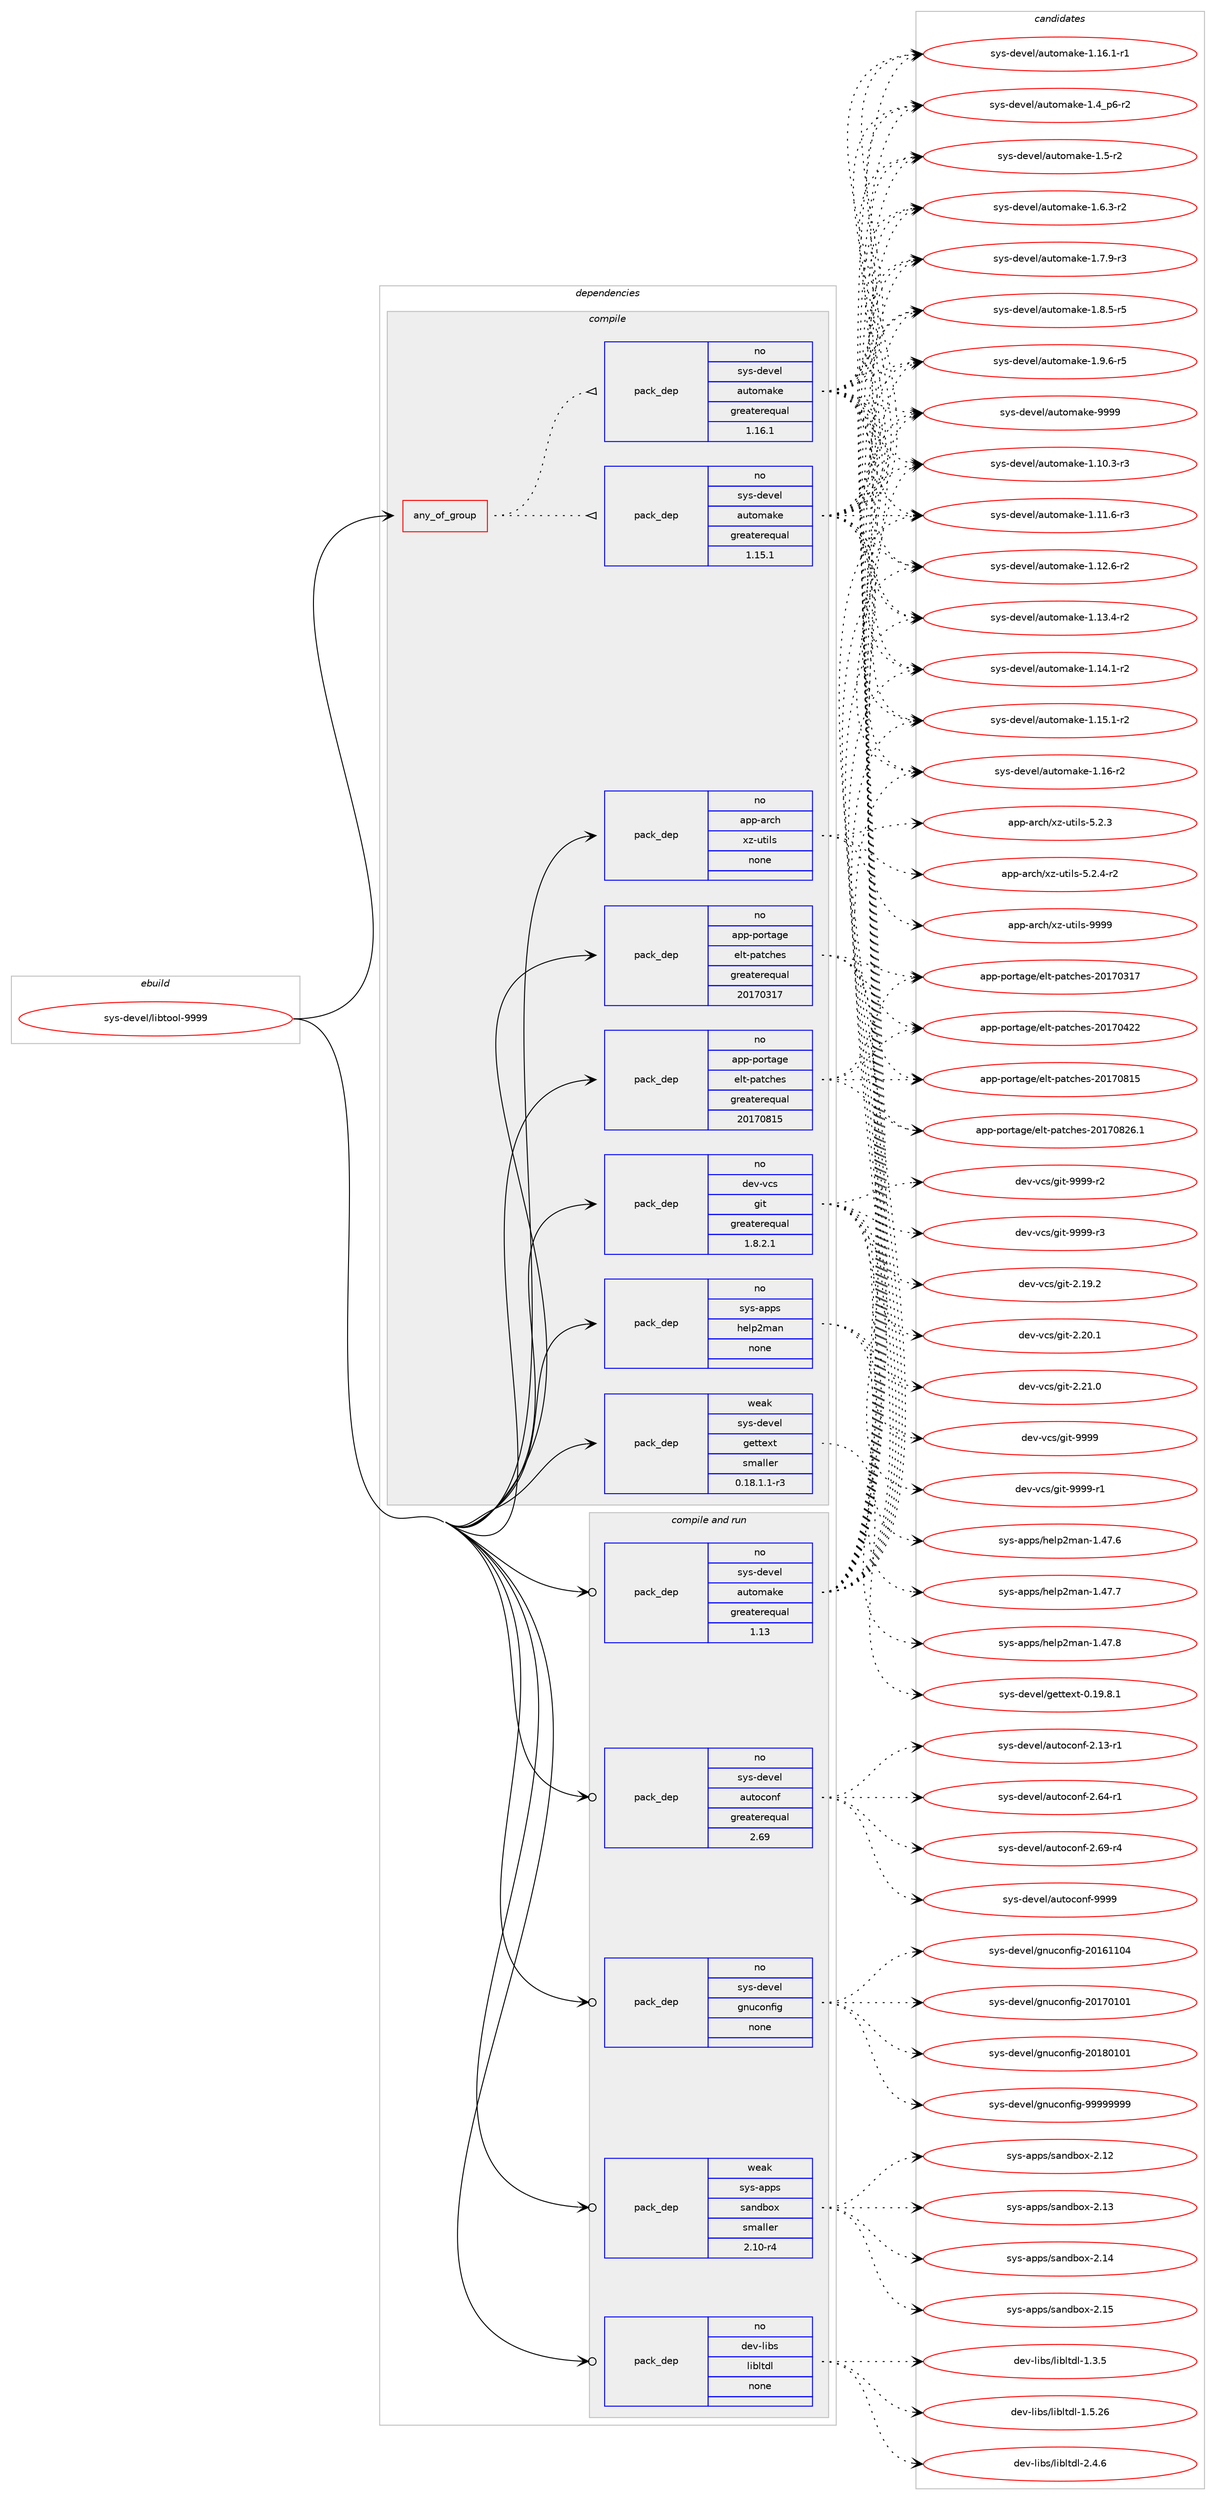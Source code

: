 digraph prolog {

# *************
# Graph options
# *************

newrank=true;
concentrate=true;
compound=true;
graph [rankdir=LR,fontname=Helvetica,fontsize=10,ranksep=1.5];#, ranksep=2.5, nodesep=0.2];
edge  [arrowhead=vee];
node  [fontname=Helvetica,fontsize=10];

# **********
# The ebuild
# **********

subgraph cluster_leftcol {
color=gray;
rank=same;
label=<<i>ebuild</i>>;
id [label="sys-devel/libtool-9999", color=red, width=4, href="../sys-devel/libtool-9999.svg"];
}

# ****************
# The dependencies
# ****************

subgraph cluster_midcol {
color=gray;
label=<<i>dependencies</i>>;
subgraph cluster_compile {
fillcolor="#eeeeee";
style=filled;
label=<<i>compile</i>>;
subgraph any27431 {
dependency1729321 [label=<<TABLE BORDER="0" CELLBORDER="1" CELLSPACING="0" CELLPADDING="4"><TR><TD CELLPADDING="10">any_of_group</TD></TR></TABLE>>, shape=none, color=red];subgraph pack1241021 {
dependency1729322 [label=<<TABLE BORDER="0" CELLBORDER="1" CELLSPACING="0" CELLPADDING="4" WIDTH="220"><TR><TD ROWSPAN="6" CELLPADDING="30">pack_dep</TD></TR><TR><TD WIDTH="110">no</TD></TR><TR><TD>sys-devel</TD></TR><TR><TD>automake</TD></TR><TR><TD>greaterequal</TD></TR><TR><TD>1.16.1</TD></TR></TABLE>>, shape=none, color=blue];
}
dependency1729321:e -> dependency1729322:w [weight=20,style="dotted",arrowhead="oinv"];
subgraph pack1241022 {
dependency1729323 [label=<<TABLE BORDER="0" CELLBORDER="1" CELLSPACING="0" CELLPADDING="4" WIDTH="220"><TR><TD ROWSPAN="6" CELLPADDING="30">pack_dep</TD></TR><TR><TD WIDTH="110">no</TD></TR><TR><TD>sys-devel</TD></TR><TR><TD>automake</TD></TR><TR><TD>greaterequal</TD></TR><TR><TD>1.15.1</TD></TR></TABLE>>, shape=none, color=blue];
}
dependency1729321:e -> dependency1729323:w [weight=20,style="dotted",arrowhead="oinv"];
}
id:e -> dependency1729321:w [weight=20,style="solid",arrowhead="vee"];
subgraph pack1241023 {
dependency1729324 [label=<<TABLE BORDER="0" CELLBORDER="1" CELLSPACING="0" CELLPADDING="4" WIDTH="220"><TR><TD ROWSPAN="6" CELLPADDING="30">pack_dep</TD></TR><TR><TD WIDTH="110">no</TD></TR><TR><TD>app-arch</TD></TR><TR><TD>xz-utils</TD></TR><TR><TD>none</TD></TR><TR><TD></TD></TR></TABLE>>, shape=none, color=blue];
}
id:e -> dependency1729324:w [weight=20,style="solid",arrowhead="vee"];
subgraph pack1241024 {
dependency1729325 [label=<<TABLE BORDER="0" CELLBORDER="1" CELLSPACING="0" CELLPADDING="4" WIDTH="220"><TR><TD ROWSPAN="6" CELLPADDING="30">pack_dep</TD></TR><TR><TD WIDTH="110">no</TD></TR><TR><TD>app-portage</TD></TR><TR><TD>elt-patches</TD></TR><TR><TD>greaterequal</TD></TR><TR><TD>20170317</TD></TR></TABLE>>, shape=none, color=blue];
}
id:e -> dependency1729325:w [weight=20,style="solid",arrowhead="vee"];
subgraph pack1241025 {
dependency1729326 [label=<<TABLE BORDER="0" CELLBORDER="1" CELLSPACING="0" CELLPADDING="4" WIDTH="220"><TR><TD ROWSPAN="6" CELLPADDING="30">pack_dep</TD></TR><TR><TD WIDTH="110">no</TD></TR><TR><TD>app-portage</TD></TR><TR><TD>elt-patches</TD></TR><TR><TD>greaterequal</TD></TR><TR><TD>20170815</TD></TR></TABLE>>, shape=none, color=blue];
}
id:e -> dependency1729326:w [weight=20,style="solid",arrowhead="vee"];
subgraph pack1241026 {
dependency1729327 [label=<<TABLE BORDER="0" CELLBORDER="1" CELLSPACING="0" CELLPADDING="4" WIDTH="220"><TR><TD ROWSPAN="6" CELLPADDING="30">pack_dep</TD></TR><TR><TD WIDTH="110">no</TD></TR><TR><TD>dev-vcs</TD></TR><TR><TD>git</TD></TR><TR><TD>greaterequal</TD></TR><TR><TD>1.8.2.1</TD></TR></TABLE>>, shape=none, color=blue];
}
id:e -> dependency1729327:w [weight=20,style="solid",arrowhead="vee"];
subgraph pack1241027 {
dependency1729328 [label=<<TABLE BORDER="0" CELLBORDER="1" CELLSPACING="0" CELLPADDING="4" WIDTH="220"><TR><TD ROWSPAN="6" CELLPADDING="30">pack_dep</TD></TR><TR><TD WIDTH="110">no</TD></TR><TR><TD>sys-apps</TD></TR><TR><TD>help2man</TD></TR><TR><TD>none</TD></TR><TR><TD></TD></TR></TABLE>>, shape=none, color=blue];
}
id:e -> dependency1729328:w [weight=20,style="solid",arrowhead="vee"];
subgraph pack1241028 {
dependency1729329 [label=<<TABLE BORDER="0" CELLBORDER="1" CELLSPACING="0" CELLPADDING="4" WIDTH="220"><TR><TD ROWSPAN="6" CELLPADDING="30">pack_dep</TD></TR><TR><TD WIDTH="110">weak</TD></TR><TR><TD>sys-devel</TD></TR><TR><TD>gettext</TD></TR><TR><TD>smaller</TD></TR><TR><TD>0.18.1.1-r3</TD></TR></TABLE>>, shape=none, color=blue];
}
id:e -> dependency1729329:w [weight=20,style="solid",arrowhead="vee"];
}
subgraph cluster_compileandrun {
fillcolor="#eeeeee";
style=filled;
label=<<i>compile and run</i>>;
subgraph pack1241029 {
dependency1729330 [label=<<TABLE BORDER="0" CELLBORDER="1" CELLSPACING="0" CELLPADDING="4" WIDTH="220"><TR><TD ROWSPAN="6" CELLPADDING="30">pack_dep</TD></TR><TR><TD WIDTH="110">no</TD></TR><TR><TD>dev-libs</TD></TR><TR><TD>libltdl</TD></TR><TR><TD>none</TD></TR><TR><TD></TD></TR></TABLE>>, shape=none, color=blue];
}
id:e -> dependency1729330:w [weight=20,style="solid",arrowhead="odotvee"];
subgraph pack1241030 {
dependency1729331 [label=<<TABLE BORDER="0" CELLBORDER="1" CELLSPACING="0" CELLPADDING="4" WIDTH="220"><TR><TD ROWSPAN="6" CELLPADDING="30">pack_dep</TD></TR><TR><TD WIDTH="110">no</TD></TR><TR><TD>sys-devel</TD></TR><TR><TD>autoconf</TD></TR><TR><TD>greaterequal</TD></TR><TR><TD>2.69</TD></TR></TABLE>>, shape=none, color=blue];
}
id:e -> dependency1729331:w [weight=20,style="solid",arrowhead="odotvee"];
subgraph pack1241031 {
dependency1729332 [label=<<TABLE BORDER="0" CELLBORDER="1" CELLSPACING="0" CELLPADDING="4" WIDTH="220"><TR><TD ROWSPAN="6" CELLPADDING="30">pack_dep</TD></TR><TR><TD WIDTH="110">no</TD></TR><TR><TD>sys-devel</TD></TR><TR><TD>automake</TD></TR><TR><TD>greaterequal</TD></TR><TR><TD>1.13</TD></TR></TABLE>>, shape=none, color=blue];
}
id:e -> dependency1729332:w [weight=20,style="solid",arrowhead="odotvee"];
subgraph pack1241032 {
dependency1729333 [label=<<TABLE BORDER="0" CELLBORDER="1" CELLSPACING="0" CELLPADDING="4" WIDTH="220"><TR><TD ROWSPAN="6" CELLPADDING="30">pack_dep</TD></TR><TR><TD WIDTH="110">no</TD></TR><TR><TD>sys-devel</TD></TR><TR><TD>gnuconfig</TD></TR><TR><TD>none</TD></TR><TR><TD></TD></TR></TABLE>>, shape=none, color=blue];
}
id:e -> dependency1729333:w [weight=20,style="solid",arrowhead="odotvee"];
subgraph pack1241033 {
dependency1729334 [label=<<TABLE BORDER="0" CELLBORDER="1" CELLSPACING="0" CELLPADDING="4" WIDTH="220"><TR><TD ROWSPAN="6" CELLPADDING="30">pack_dep</TD></TR><TR><TD WIDTH="110">weak</TD></TR><TR><TD>sys-apps</TD></TR><TR><TD>sandbox</TD></TR><TR><TD>smaller</TD></TR><TR><TD>2.10-r4</TD></TR></TABLE>>, shape=none, color=blue];
}
id:e -> dependency1729334:w [weight=20,style="solid",arrowhead="odotvee"];
}
subgraph cluster_run {
fillcolor="#eeeeee";
style=filled;
label=<<i>run</i>>;
}
}

# **************
# The candidates
# **************

subgraph cluster_choices {
rank=same;
color=gray;
label=<<i>candidates</i>>;

subgraph choice1241021 {
color=black;
nodesep=1;
choice11512111545100101118101108479711711611110997107101454946494846514511451 [label="sys-devel/automake-1.10.3-r3", color=red, width=4,href="../sys-devel/automake-1.10.3-r3.svg"];
choice11512111545100101118101108479711711611110997107101454946494946544511451 [label="sys-devel/automake-1.11.6-r3", color=red, width=4,href="../sys-devel/automake-1.11.6-r3.svg"];
choice11512111545100101118101108479711711611110997107101454946495046544511450 [label="sys-devel/automake-1.12.6-r2", color=red, width=4,href="../sys-devel/automake-1.12.6-r2.svg"];
choice11512111545100101118101108479711711611110997107101454946495146524511450 [label="sys-devel/automake-1.13.4-r2", color=red, width=4,href="../sys-devel/automake-1.13.4-r2.svg"];
choice11512111545100101118101108479711711611110997107101454946495246494511450 [label="sys-devel/automake-1.14.1-r2", color=red, width=4,href="../sys-devel/automake-1.14.1-r2.svg"];
choice11512111545100101118101108479711711611110997107101454946495346494511450 [label="sys-devel/automake-1.15.1-r2", color=red, width=4,href="../sys-devel/automake-1.15.1-r2.svg"];
choice1151211154510010111810110847971171161111099710710145494649544511450 [label="sys-devel/automake-1.16-r2", color=red, width=4,href="../sys-devel/automake-1.16-r2.svg"];
choice11512111545100101118101108479711711611110997107101454946495446494511449 [label="sys-devel/automake-1.16.1-r1", color=red, width=4,href="../sys-devel/automake-1.16.1-r1.svg"];
choice115121115451001011181011084797117116111109971071014549465295112544511450 [label="sys-devel/automake-1.4_p6-r2", color=red, width=4,href="../sys-devel/automake-1.4_p6-r2.svg"];
choice11512111545100101118101108479711711611110997107101454946534511450 [label="sys-devel/automake-1.5-r2", color=red, width=4,href="../sys-devel/automake-1.5-r2.svg"];
choice115121115451001011181011084797117116111109971071014549465446514511450 [label="sys-devel/automake-1.6.3-r2", color=red, width=4,href="../sys-devel/automake-1.6.3-r2.svg"];
choice115121115451001011181011084797117116111109971071014549465546574511451 [label="sys-devel/automake-1.7.9-r3", color=red, width=4,href="../sys-devel/automake-1.7.9-r3.svg"];
choice115121115451001011181011084797117116111109971071014549465646534511453 [label="sys-devel/automake-1.8.5-r5", color=red, width=4,href="../sys-devel/automake-1.8.5-r5.svg"];
choice115121115451001011181011084797117116111109971071014549465746544511453 [label="sys-devel/automake-1.9.6-r5", color=red, width=4,href="../sys-devel/automake-1.9.6-r5.svg"];
choice115121115451001011181011084797117116111109971071014557575757 [label="sys-devel/automake-9999", color=red, width=4,href="../sys-devel/automake-9999.svg"];
dependency1729322:e -> choice11512111545100101118101108479711711611110997107101454946494846514511451:w [style=dotted,weight="100"];
dependency1729322:e -> choice11512111545100101118101108479711711611110997107101454946494946544511451:w [style=dotted,weight="100"];
dependency1729322:e -> choice11512111545100101118101108479711711611110997107101454946495046544511450:w [style=dotted,weight="100"];
dependency1729322:e -> choice11512111545100101118101108479711711611110997107101454946495146524511450:w [style=dotted,weight="100"];
dependency1729322:e -> choice11512111545100101118101108479711711611110997107101454946495246494511450:w [style=dotted,weight="100"];
dependency1729322:e -> choice11512111545100101118101108479711711611110997107101454946495346494511450:w [style=dotted,weight="100"];
dependency1729322:e -> choice1151211154510010111810110847971171161111099710710145494649544511450:w [style=dotted,weight="100"];
dependency1729322:e -> choice11512111545100101118101108479711711611110997107101454946495446494511449:w [style=dotted,weight="100"];
dependency1729322:e -> choice115121115451001011181011084797117116111109971071014549465295112544511450:w [style=dotted,weight="100"];
dependency1729322:e -> choice11512111545100101118101108479711711611110997107101454946534511450:w [style=dotted,weight="100"];
dependency1729322:e -> choice115121115451001011181011084797117116111109971071014549465446514511450:w [style=dotted,weight="100"];
dependency1729322:e -> choice115121115451001011181011084797117116111109971071014549465546574511451:w [style=dotted,weight="100"];
dependency1729322:e -> choice115121115451001011181011084797117116111109971071014549465646534511453:w [style=dotted,weight="100"];
dependency1729322:e -> choice115121115451001011181011084797117116111109971071014549465746544511453:w [style=dotted,weight="100"];
dependency1729322:e -> choice115121115451001011181011084797117116111109971071014557575757:w [style=dotted,weight="100"];
}
subgraph choice1241022 {
color=black;
nodesep=1;
choice11512111545100101118101108479711711611110997107101454946494846514511451 [label="sys-devel/automake-1.10.3-r3", color=red, width=4,href="../sys-devel/automake-1.10.3-r3.svg"];
choice11512111545100101118101108479711711611110997107101454946494946544511451 [label="sys-devel/automake-1.11.6-r3", color=red, width=4,href="../sys-devel/automake-1.11.6-r3.svg"];
choice11512111545100101118101108479711711611110997107101454946495046544511450 [label="sys-devel/automake-1.12.6-r2", color=red, width=4,href="../sys-devel/automake-1.12.6-r2.svg"];
choice11512111545100101118101108479711711611110997107101454946495146524511450 [label="sys-devel/automake-1.13.4-r2", color=red, width=4,href="../sys-devel/automake-1.13.4-r2.svg"];
choice11512111545100101118101108479711711611110997107101454946495246494511450 [label="sys-devel/automake-1.14.1-r2", color=red, width=4,href="../sys-devel/automake-1.14.1-r2.svg"];
choice11512111545100101118101108479711711611110997107101454946495346494511450 [label="sys-devel/automake-1.15.1-r2", color=red, width=4,href="../sys-devel/automake-1.15.1-r2.svg"];
choice1151211154510010111810110847971171161111099710710145494649544511450 [label="sys-devel/automake-1.16-r2", color=red, width=4,href="../sys-devel/automake-1.16-r2.svg"];
choice11512111545100101118101108479711711611110997107101454946495446494511449 [label="sys-devel/automake-1.16.1-r1", color=red, width=4,href="../sys-devel/automake-1.16.1-r1.svg"];
choice115121115451001011181011084797117116111109971071014549465295112544511450 [label="sys-devel/automake-1.4_p6-r2", color=red, width=4,href="../sys-devel/automake-1.4_p6-r2.svg"];
choice11512111545100101118101108479711711611110997107101454946534511450 [label="sys-devel/automake-1.5-r2", color=red, width=4,href="../sys-devel/automake-1.5-r2.svg"];
choice115121115451001011181011084797117116111109971071014549465446514511450 [label="sys-devel/automake-1.6.3-r2", color=red, width=4,href="../sys-devel/automake-1.6.3-r2.svg"];
choice115121115451001011181011084797117116111109971071014549465546574511451 [label="sys-devel/automake-1.7.9-r3", color=red, width=4,href="../sys-devel/automake-1.7.9-r3.svg"];
choice115121115451001011181011084797117116111109971071014549465646534511453 [label="sys-devel/automake-1.8.5-r5", color=red, width=4,href="../sys-devel/automake-1.8.5-r5.svg"];
choice115121115451001011181011084797117116111109971071014549465746544511453 [label="sys-devel/automake-1.9.6-r5", color=red, width=4,href="../sys-devel/automake-1.9.6-r5.svg"];
choice115121115451001011181011084797117116111109971071014557575757 [label="sys-devel/automake-9999", color=red, width=4,href="../sys-devel/automake-9999.svg"];
dependency1729323:e -> choice11512111545100101118101108479711711611110997107101454946494846514511451:w [style=dotted,weight="100"];
dependency1729323:e -> choice11512111545100101118101108479711711611110997107101454946494946544511451:w [style=dotted,weight="100"];
dependency1729323:e -> choice11512111545100101118101108479711711611110997107101454946495046544511450:w [style=dotted,weight="100"];
dependency1729323:e -> choice11512111545100101118101108479711711611110997107101454946495146524511450:w [style=dotted,weight="100"];
dependency1729323:e -> choice11512111545100101118101108479711711611110997107101454946495246494511450:w [style=dotted,weight="100"];
dependency1729323:e -> choice11512111545100101118101108479711711611110997107101454946495346494511450:w [style=dotted,weight="100"];
dependency1729323:e -> choice1151211154510010111810110847971171161111099710710145494649544511450:w [style=dotted,weight="100"];
dependency1729323:e -> choice11512111545100101118101108479711711611110997107101454946495446494511449:w [style=dotted,weight="100"];
dependency1729323:e -> choice115121115451001011181011084797117116111109971071014549465295112544511450:w [style=dotted,weight="100"];
dependency1729323:e -> choice11512111545100101118101108479711711611110997107101454946534511450:w [style=dotted,weight="100"];
dependency1729323:e -> choice115121115451001011181011084797117116111109971071014549465446514511450:w [style=dotted,weight="100"];
dependency1729323:e -> choice115121115451001011181011084797117116111109971071014549465546574511451:w [style=dotted,weight="100"];
dependency1729323:e -> choice115121115451001011181011084797117116111109971071014549465646534511453:w [style=dotted,weight="100"];
dependency1729323:e -> choice115121115451001011181011084797117116111109971071014549465746544511453:w [style=dotted,weight="100"];
dependency1729323:e -> choice115121115451001011181011084797117116111109971071014557575757:w [style=dotted,weight="100"];
}
subgraph choice1241023 {
color=black;
nodesep=1;
choice971121124597114991044712012245117116105108115455346504651 [label="app-arch/xz-utils-5.2.3", color=red, width=4,href="../app-arch/xz-utils-5.2.3.svg"];
choice9711211245971149910447120122451171161051081154553465046524511450 [label="app-arch/xz-utils-5.2.4-r2", color=red, width=4,href="../app-arch/xz-utils-5.2.4-r2.svg"];
choice9711211245971149910447120122451171161051081154557575757 [label="app-arch/xz-utils-9999", color=red, width=4,href="../app-arch/xz-utils-9999.svg"];
dependency1729324:e -> choice971121124597114991044712012245117116105108115455346504651:w [style=dotted,weight="100"];
dependency1729324:e -> choice9711211245971149910447120122451171161051081154553465046524511450:w [style=dotted,weight="100"];
dependency1729324:e -> choice9711211245971149910447120122451171161051081154557575757:w [style=dotted,weight="100"];
}
subgraph choice1241024 {
color=black;
nodesep=1;
choice97112112451121111141169710310147101108116451129711699104101115455048495548514955 [label="app-portage/elt-patches-20170317", color=red, width=4,href="../app-portage/elt-patches-20170317.svg"];
choice97112112451121111141169710310147101108116451129711699104101115455048495548525050 [label="app-portage/elt-patches-20170422", color=red, width=4,href="../app-portage/elt-patches-20170422.svg"];
choice97112112451121111141169710310147101108116451129711699104101115455048495548564953 [label="app-portage/elt-patches-20170815", color=red, width=4,href="../app-portage/elt-patches-20170815.svg"];
choice971121124511211111411697103101471011081164511297116991041011154550484955485650544649 [label="app-portage/elt-patches-20170826.1", color=red, width=4,href="../app-portage/elt-patches-20170826.1.svg"];
dependency1729325:e -> choice97112112451121111141169710310147101108116451129711699104101115455048495548514955:w [style=dotted,weight="100"];
dependency1729325:e -> choice97112112451121111141169710310147101108116451129711699104101115455048495548525050:w [style=dotted,weight="100"];
dependency1729325:e -> choice97112112451121111141169710310147101108116451129711699104101115455048495548564953:w [style=dotted,weight="100"];
dependency1729325:e -> choice971121124511211111411697103101471011081164511297116991041011154550484955485650544649:w [style=dotted,weight="100"];
}
subgraph choice1241025 {
color=black;
nodesep=1;
choice97112112451121111141169710310147101108116451129711699104101115455048495548514955 [label="app-portage/elt-patches-20170317", color=red, width=4,href="../app-portage/elt-patches-20170317.svg"];
choice97112112451121111141169710310147101108116451129711699104101115455048495548525050 [label="app-portage/elt-patches-20170422", color=red, width=4,href="../app-portage/elt-patches-20170422.svg"];
choice97112112451121111141169710310147101108116451129711699104101115455048495548564953 [label="app-portage/elt-patches-20170815", color=red, width=4,href="../app-portage/elt-patches-20170815.svg"];
choice971121124511211111411697103101471011081164511297116991041011154550484955485650544649 [label="app-portage/elt-patches-20170826.1", color=red, width=4,href="../app-portage/elt-patches-20170826.1.svg"];
dependency1729326:e -> choice97112112451121111141169710310147101108116451129711699104101115455048495548514955:w [style=dotted,weight="100"];
dependency1729326:e -> choice97112112451121111141169710310147101108116451129711699104101115455048495548525050:w [style=dotted,weight="100"];
dependency1729326:e -> choice97112112451121111141169710310147101108116451129711699104101115455048495548564953:w [style=dotted,weight="100"];
dependency1729326:e -> choice971121124511211111411697103101471011081164511297116991041011154550484955485650544649:w [style=dotted,weight="100"];
}
subgraph choice1241026 {
color=black;
nodesep=1;
choice10010111845118991154710310511645504649574650 [label="dev-vcs/git-2.19.2", color=red, width=4,href="../dev-vcs/git-2.19.2.svg"];
choice10010111845118991154710310511645504650484649 [label="dev-vcs/git-2.20.1", color=red, width=4,href="../dev-vcs/git-2.20.1.svg"];
choice10010111845118991154710310511645504650494648 [label="dev-vcs/git-2.21.0", color=red, width=4,href="../dev-vcs/git-2.21.0.svg"];
choice1001011184511899115471031051164557575757 [label="dev-vcs/git-9999", color=red, width=4,href="../dev-vcs/git-9999.svg"];
choice10010111845118991154710310511645575757574511449 [label="dev-vcs/git-9999-r1", color=red, width=4,href="../dev-vcs/git-9999-r1.svg"];
choice10010111845118991154710310511645575757574511450 [label="dev-vcs/git-9999-r2", color=red, width=4,href="../dev-vcs/git-9999-r2.svg"];
choice10010111845118991154710310511645575757574511451 [label="dev-vcs/git-9999-r3", color=red, width=4,href="../dev-vcs/git-9999-r3.svg"];
dependency1729327:e -> choice10010111845118991154710310511645504649574650:w [style=dotted,weight="100"];
dependency1729327:e -> choice10010111845118991154710310511645504650484649:w [style=dotted,weight="100"];
dependency1729327:e -> choice10010111845118991154710310511645504650494648:w [style=dotted,weight="100"];
dependency1729327:e -> choice1001011184511899115471031051164557575757:w [style=dotted,weight="100"];
dependency1729327:e -> choice10010111845118991154710310511645575757574511449:w [style=dotted,weight="100"];
dependency1729327:e -> choice10010111845118991154710310511645575757574511450:w [style=dotted,weight="100"];
dependency1729327:e -> choice10010111845118991154710310511645575757574511451:w [style=dotted,weight="100"];
}
subgraph choice1241027 {
color=black;
nodesep=1;
choice115121115459711211211547104101108112501099711045494652554654 [label="sys-apps/help2man-1.47.6", color=red, width=4,href="../sys-apps/help2man-1.47.6.svg"];
choice115121115459711211211547104101108112501099711045494652554655 [label="sys-apps/help2man-1.47.7", color=red, width=4,href="../sys-apps/help2man-1.47.7.svg"];
choice115121115459711211211547104101108112501099711045494652554656 [label="sys-apps/help2man-1.47.8", color=red, width=4,href="../sys-apps/help2man-1.47.8.svg"];
dependency1729328:e -> choice115121115459711211211547104101108112501099711045494652554654:w [style=dotted,weight="100"];
dependency1729328:e -> choice115121115459711211211547104101108112501099711045494652554655:w [style=dotted,weight="100"];
dependency1729328:e -> choice115121115459711211211547104101108112501099711045494652554656:w [style=dotted,weight="100"];
}
subgraph choice1241028 {
color=black;
nodesep=1;
choice1151211154510010111810110847103101116116101120116454846495746564649 [label="sys-devel/gettext-0.19.8.1", color=red, width=4,href="../sys-devel/gettext-0.19.8.1.svg"];
dependency1729329:e -> choice1151211154510010111810110847103101116116101120116454846495746564649:w [style=dotted,weight="100"];
}
subgraph choice1241029 {
color=black;
nodesep=1;
choice10010111845108105981154710810598108116100108454946514653 [label="dev-libs/libltdl-1.3.5", color=red, width=4,href="../dev-libs/libltdl-1.3.5.svg"];
choice1001011184510810598115471081059810811610010845494653465054 [label="dev-libs/libltdl-1.5.26", color=red, width=4,href="../dev-libs/libltdl-1.5.26.svg"];
choice10010111845108105981154710810598108116100108455046524654 [label="dev-libs/libltdl-2.4.6", color=red, width=4,href="../dev-libs/libltdl-2.4.6.svg"];
dependency1729330:e -> choice10010111845108105981154710810598108116100108454946514653:w [style=dotted,weight="100"];
dependency1729330:e -> choice1001011184510810598115471081059810811610010845494653465054:w [style=dotted,weight="100"];
dependency1729330:e -> choice10010111845108105981154710810598108116100108455046524654:w [style=dotted,weight="100"];
}
subgraph choice1241030 {
color=black;
nodesep=1;
choice1151211154510010111810110847971171161119911111010245504649514511449 [label="sys-devel/autoconf-2.13-r1", color=red, width=4,href="../sys-devel/autoconf-2.13-r1.svg"];
choice1151211154510010111810110847971171161119911111010245504654524511449 [label="sys-devel/autoconf-2.64-r1", color=red, width=4,href="../sys-devel/autoconf-2.64-r1.svg"];
choice1151211154510010111810110847971171161119911111010245504654574511452 [label="sys-devel/autoconf-2.69-r4", color=red, width=4,href="../sys-devel/autoconf-2.69-r4.svg"];
choice115121115451001011181011084797117116111991111101024557575757 [label="sys-devel/autoconf-9999", color=red, width=4,href="../sys-devel/autoconf-9999.svg"];
dependency1729331:e -> choice1151211154510010111810110847971171161119911111010245504649514511449:w [style=dotted,weight="100"];
dependency1729331:e -> choice1151211154510010111810110847971171161119911111010245504654524511449:w [style=dotted,weight="100"];
dependency1729331:e -> choice1151211154510010111810110847971171161119911111010245504654574511452:w [style=dotted,weight="100"];
dependency1729331:e -> choice115121115451001011181011084797117116111991111101024557575757:w [style=dotted,weight="100"];
}
subgraph choice1241031 {
color=black;
nodesep=1;
choice11512111545100101118101108479711711611110997107101454946494846514511451 [label="sys-devel/automake-1.10.3-r3", color=red, width=4,href="../sys-devel/automake-1.10.3-r3.svg"];
choice11512111545100101118101108479711711611110997107101454946494946544511451 [label="sys-devel/automake-1.11.6-r3", color=red, width=4,href="../sys-devel/automake-1.11.6-r3.svg"];
choice11512111545100101118101108479711711611110997107101454946495046544511450 [label="sys-devel/automake-1.12.6-r2", color=red, width=4,href="../sys-devel/automake-1.12.6-r2.svg"];
choice11512111545100101118101108479711711611110997107101454946495146524511450 [label="sys-devel/automake-1.13.4-r2", color=red, width=4,href="../sys-devel/automake-1.13.4-r2.svg"];
choice11512111545100101118101108479711711611110997107101454946495246494511450 [label="sys-devel/automake-1.14.1-r2", color=red, width=4,href="../sys-devel/automake-1.14.1-r2.svg"];
choice11512111545100101118101108479711711611110997107101454946495346494511450 [label="sys-devel/automake-1.15.1-r2", color=red, width=4,href="../sys-devel/automake-1.15.1-r2.svg"];
choice1151211154510010111810110847971171161111099710710145494649544511450 [label="sys-devel/automake-1.16-r2", color=red, width=4,href="../sys-devel/automake-1.16-r2.svg"];
choice11512111545100101118101108479711711611110997107101454946495446494511449 [label="sys-devel/automake-1.16.1-r1", color=red, width=4,href="../sys-devel/automake-1.16.1-r1.svg"];
choice115121115451001011181011084797117116111109971071014549465295112544511450 [label="sys-devel/automake-1.4_p6-r2", color=red, width=4,href="../sys-devel/automake-1.4_p6-r2.svg"];
choice11512111545100101118101108479711711611110997107101454946534511450 [label="sys-devel/automake-1.5-r2", color=red, width=4,href="../sys-devel/automake-1.5-r2.svg"];
choice115121115451001011181011084797117116111109971071014549465446514511450 [label="sys-devel/automake-1.6.3-r2", color=red, width=4,href="../sys-devel/automake-1.6.3-r2.svg"];
choice115121115451001011181011084797117116111109971071014549465546574511451 [label="sys-devel/automake-1.7.9-r3", color=red, width=4,href="../sys-devel/automake-1.7.9-r3.svg"];
choice115121115451001011181011084797117116111109971071014549465646534511453 [label="sys-devel/automake-1.8.5-r5", color=red, width=4,href="../sys-devel/automake-1.8.5-r5.svg"];
choice115121115451001011181011084797117116111109971071014549465746544511453 [label="sys-devel/automake-1.9.6-r5", color=red, width=4,href="../sys-devel/automake-1.9.6-r5.svg"];
choice115121115451001011181011084797117116111109971071014557575757 [label="sys-devel/automake-9999", color=red, width=4,href="../sys-devel/automake-9999.svg"];
dependency1729332:e -> choice11512111545100101118101108479711711611110997107101454946494846514511451:w [style=dotted,weight="100"];
dependency1729332:e -> choice11512111545100101118101108479711711611110997107101454946494946544511451:w [style=dotted,weight="100"];
dependency1729332:e -> choice11512111545100101118101108479711711611110997107101454946495046544511450:w [style=dotted,weight="100"];
dependency1729332:e -> choice11512111545100101118101108479711711611110997107101454946495146524511450:w [style=dotted,weight="100"];
dependency1729332:e -> choice11512111545100101118101108479711711611110997107101454946495246494511450:w [style=dotted,weight="100"];
dependency1729332:e -> choice11512111545100101118101108479711711611110997107101454946495346494511450:w [style=dotted,weight="100"];
dependency1729332:e -> choice1151211154510010111810110847971171161111099710710145494649544511450:w [style=dotted,weight="100"];
dependency1729332:e -> choice11512111545100101118101108479711711611110997107101454946495446494511449:w [style=dotted,weight="100"];
dependency1729332:e -> choice115121115451001011181011084797117116111109971071014549465295112544511450:w [style=dotted,weight="100"];
dependency1729332:e -> choice11512111545100101118101108479711711611110997107101454946534511450:w [style=dotted,weight="100"];
dependency1729332:e -> choice115121115451001011181011084797117116111109971071014549465446514511450:w [style=dotted,weight="100"];
dependency1729332:e -> choice115121115451001011181011084797117116111109971071014549465546574511451:w [style=dotted,weight="100"];
dependency1729332:e -> choice115121115451001011181011084797117116111109971071014549465646534511453:w [style=dotted,weight="100"];
dependency1729332:e -> choice115121115451001011181011084797117116111109971071014549465746544511453:w [style=dotted,weight="100"];
dependency1729332:e -> choice115121115451001011181011084797117116111109971071014557575757:w [style=dotted,weight="100"];
}
subgraph choice1241032 {
color=black;
nodesep=1;
choice115121115451001011181011084710311011799111110102105103455048495449494852 [label="sys-devel/gnuconfig-20161104", color=red, width=4,href="../sys-devel/gnuconfig-20161104.svg"];
choice115121115451001011181011084710311011799111110102105103455048495548494849 [label="sys-devel/gnuconfig-20170101", color=red, width=4,href="../sys-devel/gnuconfig-20170101.svg"];
choice115121115451001011181011084710311011799111110102105103455048495648494849 [label="sys-devel/gnuconfig-20180101", color=red, width=4,href="../sys-devel/gnuconfig-20180101.svg"];
choice115121115451001011181011084710311011799111110102105103455757575757575757 [label="sys-devel/gnuconfig-99999999", color=red, width=4,href="../sys-devel/gnuconfig-99999999.svg"];
dependency1729333:e -> choice115121115451001011181011084710311011799111110102105103455048495449494852:w [style=dotted,weight="100"];
dependency1729333:e -> choice115121115451001011181011084710311011799111110102105103455048495548494849:w [style=dotted,weight="100"];
dependency1729333:e -> choice115121115451001011181011084710311011799111110102105103455048495648494849:w [style=dotted,weight="100"];
dependency1729333:e -> choice115121115451001011181011084710311011799111110102105103455757575757575757:w [style=dotted,weight="100"];
}
subgraph choice1241033 {
color=black;
nodesep=1;
choice11512111545971121121154711597110100981111204550464950 [label="sys-apps/sandbox-2.12", color=red, width=4,href="../sys-apps/sandbox-2.12.svg"];
choice11512111545971121121154711597110100981111204550464951 [label="sys-apps/sandbox-2.13", color=red, width=4,href="../sys-apps/sandbox-2.13.svg"];
choice11512111545971121121154711597110100981111204550464952 [label="sys-apps/sandbox-2.14", color=red, width=4,href="../sys-apps/sandbox-2.14.svg"];
choice11512111545971121121154711597110100981111204550464953 [label="sys-apps/sandbox-2.15", color=red, width=4,href="../sys-apps/sandbox-2.15.svg"];
dependency1729334:e -> choice11512111545971121121154711597110100981111204550464950:w [style=dotted,weight="100"];
dependency1729334:e -> choice11512111545971121121154711597110100981111204550464951:w [style=dotted,weight="100"];
dependency1729334:e -> choice11512111545971121121154711597110100981111204550464952:w [style=dotted,weight="100"];
dependency1729334:e -> choice11512111545971121121154711597110100981111204550464953:w [style=dotted,weight="100"];
}
}

}
